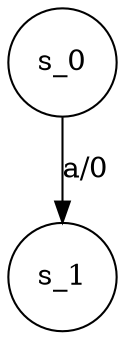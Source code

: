 digraph fsm {
    s_0 [label="s_0" shape="circle"]
    s_1 [label="s_1" shape="circle"]

    s_0 -> s_1 [label="a/0"]
}
